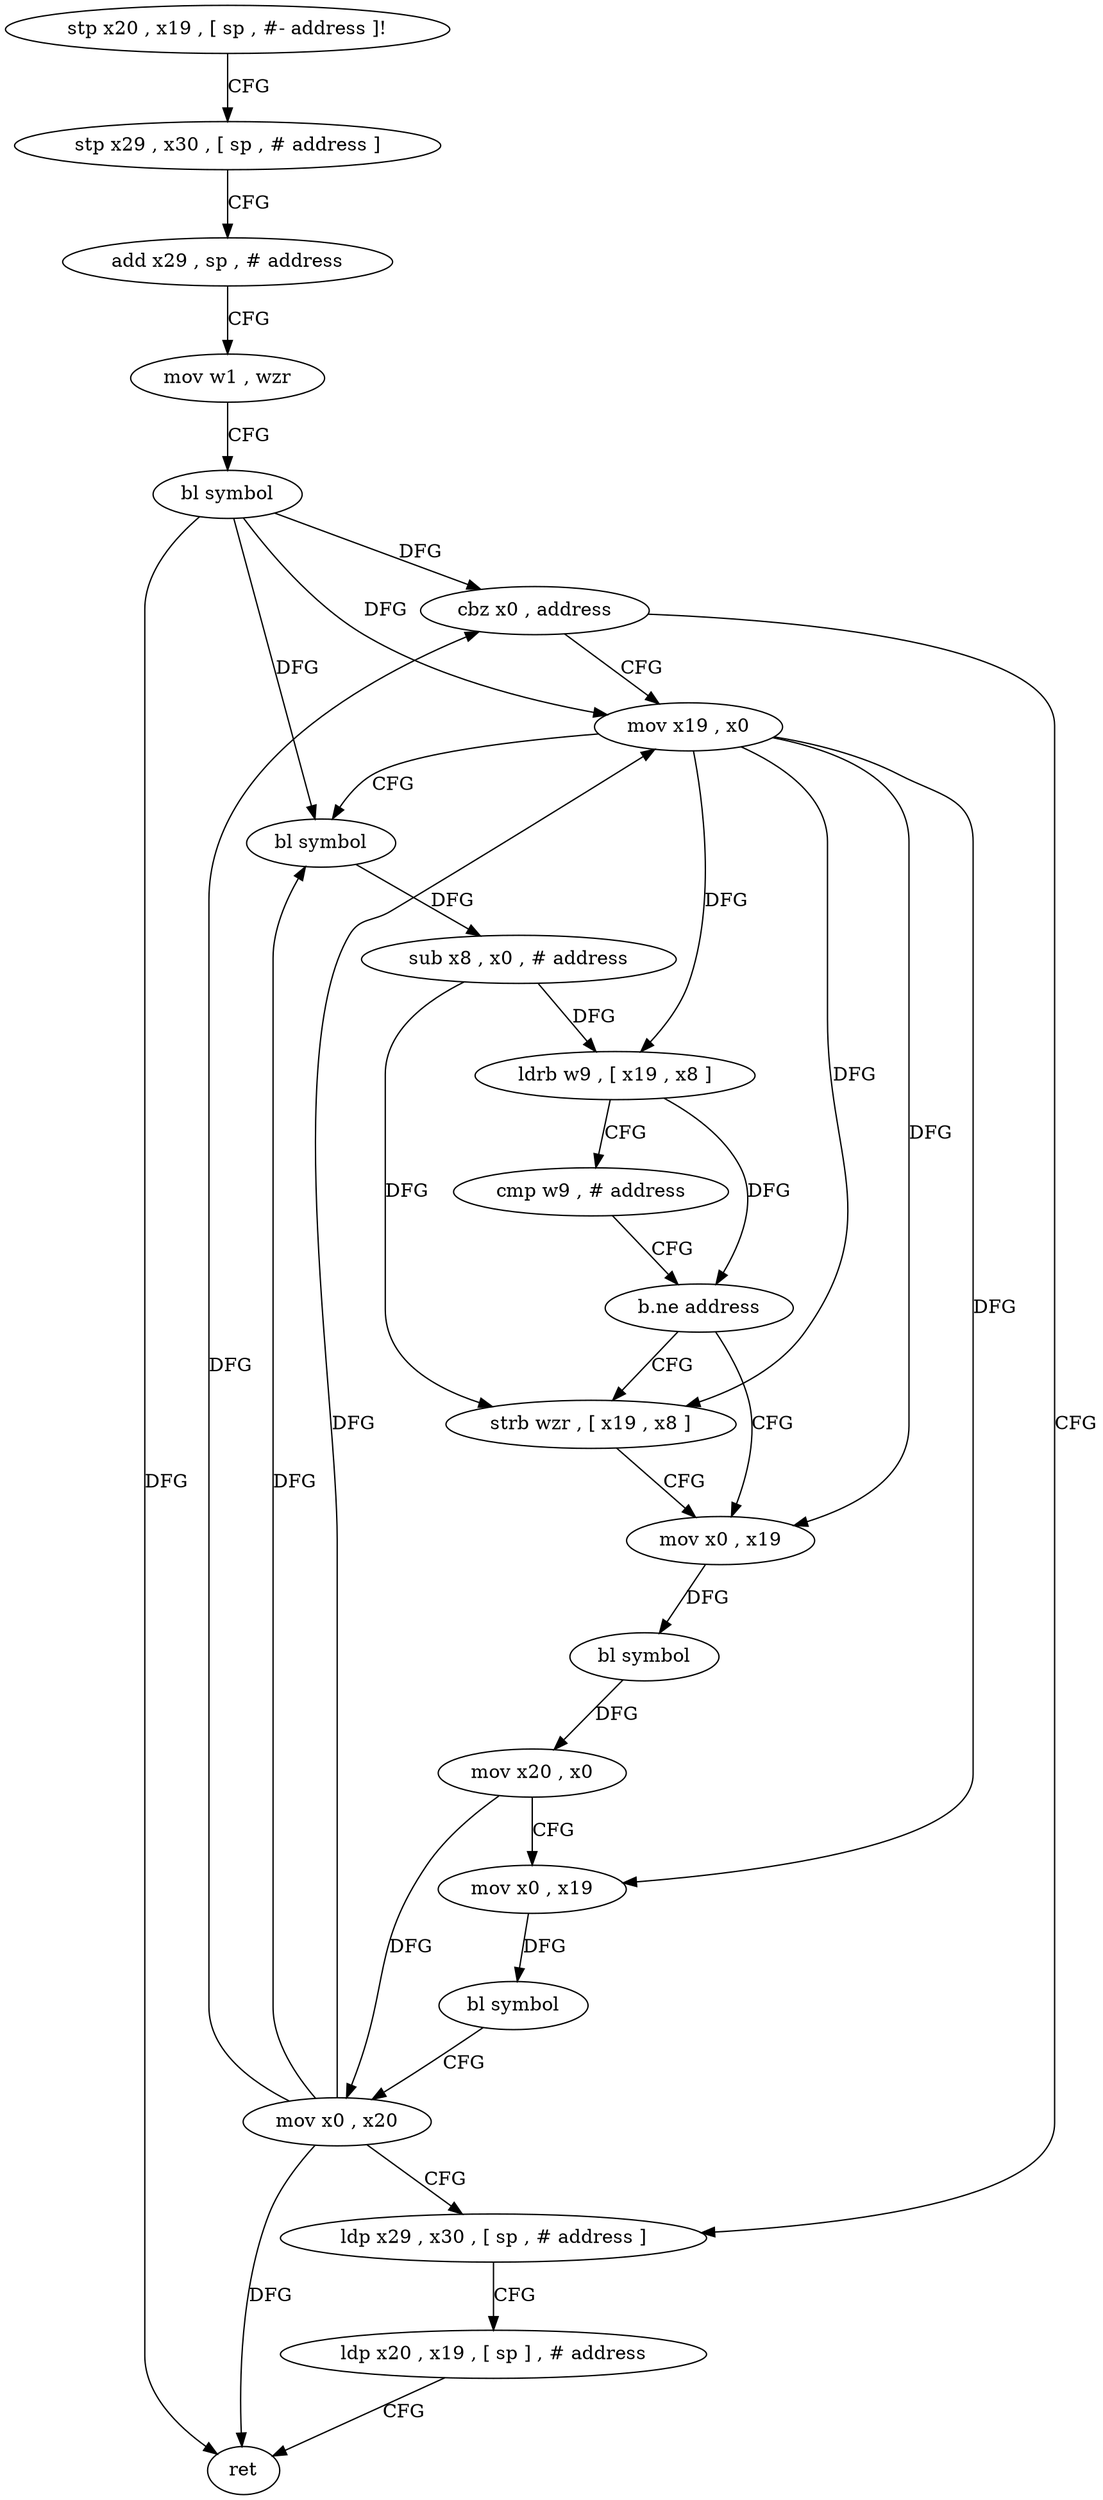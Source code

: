 digraph "func" {
"76252" [label = "stp x20 , x19 , [ sp , #- address ]!" ]
"76256" [label = "stp x29 , x30 , [ sp , # address ]" ]
"76260" [label = "add x29 , sp , # address" ]
"76264" [label = "mov w1 , wzr" ]
"76268" [label = "bl symbol" ]
"76272" [label = "cbz x0 , address" ]
"76328" [label = "ldp x29 , x30 , [ sp , # address ]" ]
"76276" [label = "mov x19 , x0" ]
"76332" [label = "ldp x20 , x19 , [ sp ] , # address" ]
"76336" [label = "ret" ]
"76280" [label = "bl symbol" ]
"76284" [label = "sub x8 , x0 , # address" ]
"76288" [label = "ldrb w9 , [ x19 , x8 ]" ]
"76292" [label = "cmp w9 , # address" ]
"76296" [label = "b.ne address" ]
"76304" [label = "mov x0 , x19" ]
"76300" [label = "strb wzr , [ x19 , x8 ]" ]
"76308" [label = "bl symbol" ]
"76312" [label = "mov x20 , x0" ]
"76316" [label = "mov x0 , x19" ]
"76320" [label = "bl symbol" ]
"76324" [label = "mov x0 , x20" ]
"76252" -> "76256" [ label = "CFG" ]
"76256" -> "76260" [ label = "CFG" ]
"76260" -> "76264" [ label = "CFG" ]
"76264" -> "76268" [ label = "CFG" ]
"76268" -> "76272" [ label = "DFG" ]
"76268" -> "76336" [ label = "DFG" ]
"76268" -> "76276" [ label = "DFG" ]
"76268" -> "76280" [ label = "DFG" ]
"76272" -> "76328" [ label = "CFG" ]
"76272" -> "76276" [ label = "CFG" ]
"76328" -> "76332" [ label = "CFG" ]
"76276" -> "76280" [ label = "CFG" ]
"76276" -> "76288" [ label = "DFG" ]
"76276" -> "76304" [ label = "DFG" ]
"76276" -> "76316" [ label = "DFG" ]
"76276" -> "76300" [ label = "DFG" ]
"76332" -> "76336" [ label = "CFG" ]
"76280" -> "76284" [ label = "DFG" ]
"76284" -> "76288" [ label = "DFG" ]
"76284" -> "76300" [ label = "DFG" ]
"76288" -> "76292" [ label = "CFG" ]
"76288" -> "76296" [ label = "DFG" ]
"76292" -> "76296" [ label = "CFG" ]
"76296" -> "76304" [ label = "CFG" ]
"76296" -> "76300" [ label = "CFG" ]
"76304" -> "76308" [ label = "DFG" ]
"76300" -> "76304" [ label = "CFG" ]
"76308" -> "76312" [ label = "DFG" ]
"76312" -> "76316" [ label = "CFG" ]
"76312" -> "76324" [ label = "DFG" ]
"76316" -> "76320" [ label = "DFG" ]
"76320" -> "76324" [ label = "CFG" ]
"76324" -> "76328" [ label = "CFG" ]
"76324" -> "76272" [ label = "DFG" ]
"76324" -> "76276" [ label = "DFG" ]
"76324" -> "76280" [ label = "DFG" ]
"76324" -> "76336" [ label = "DFG" ]
}
